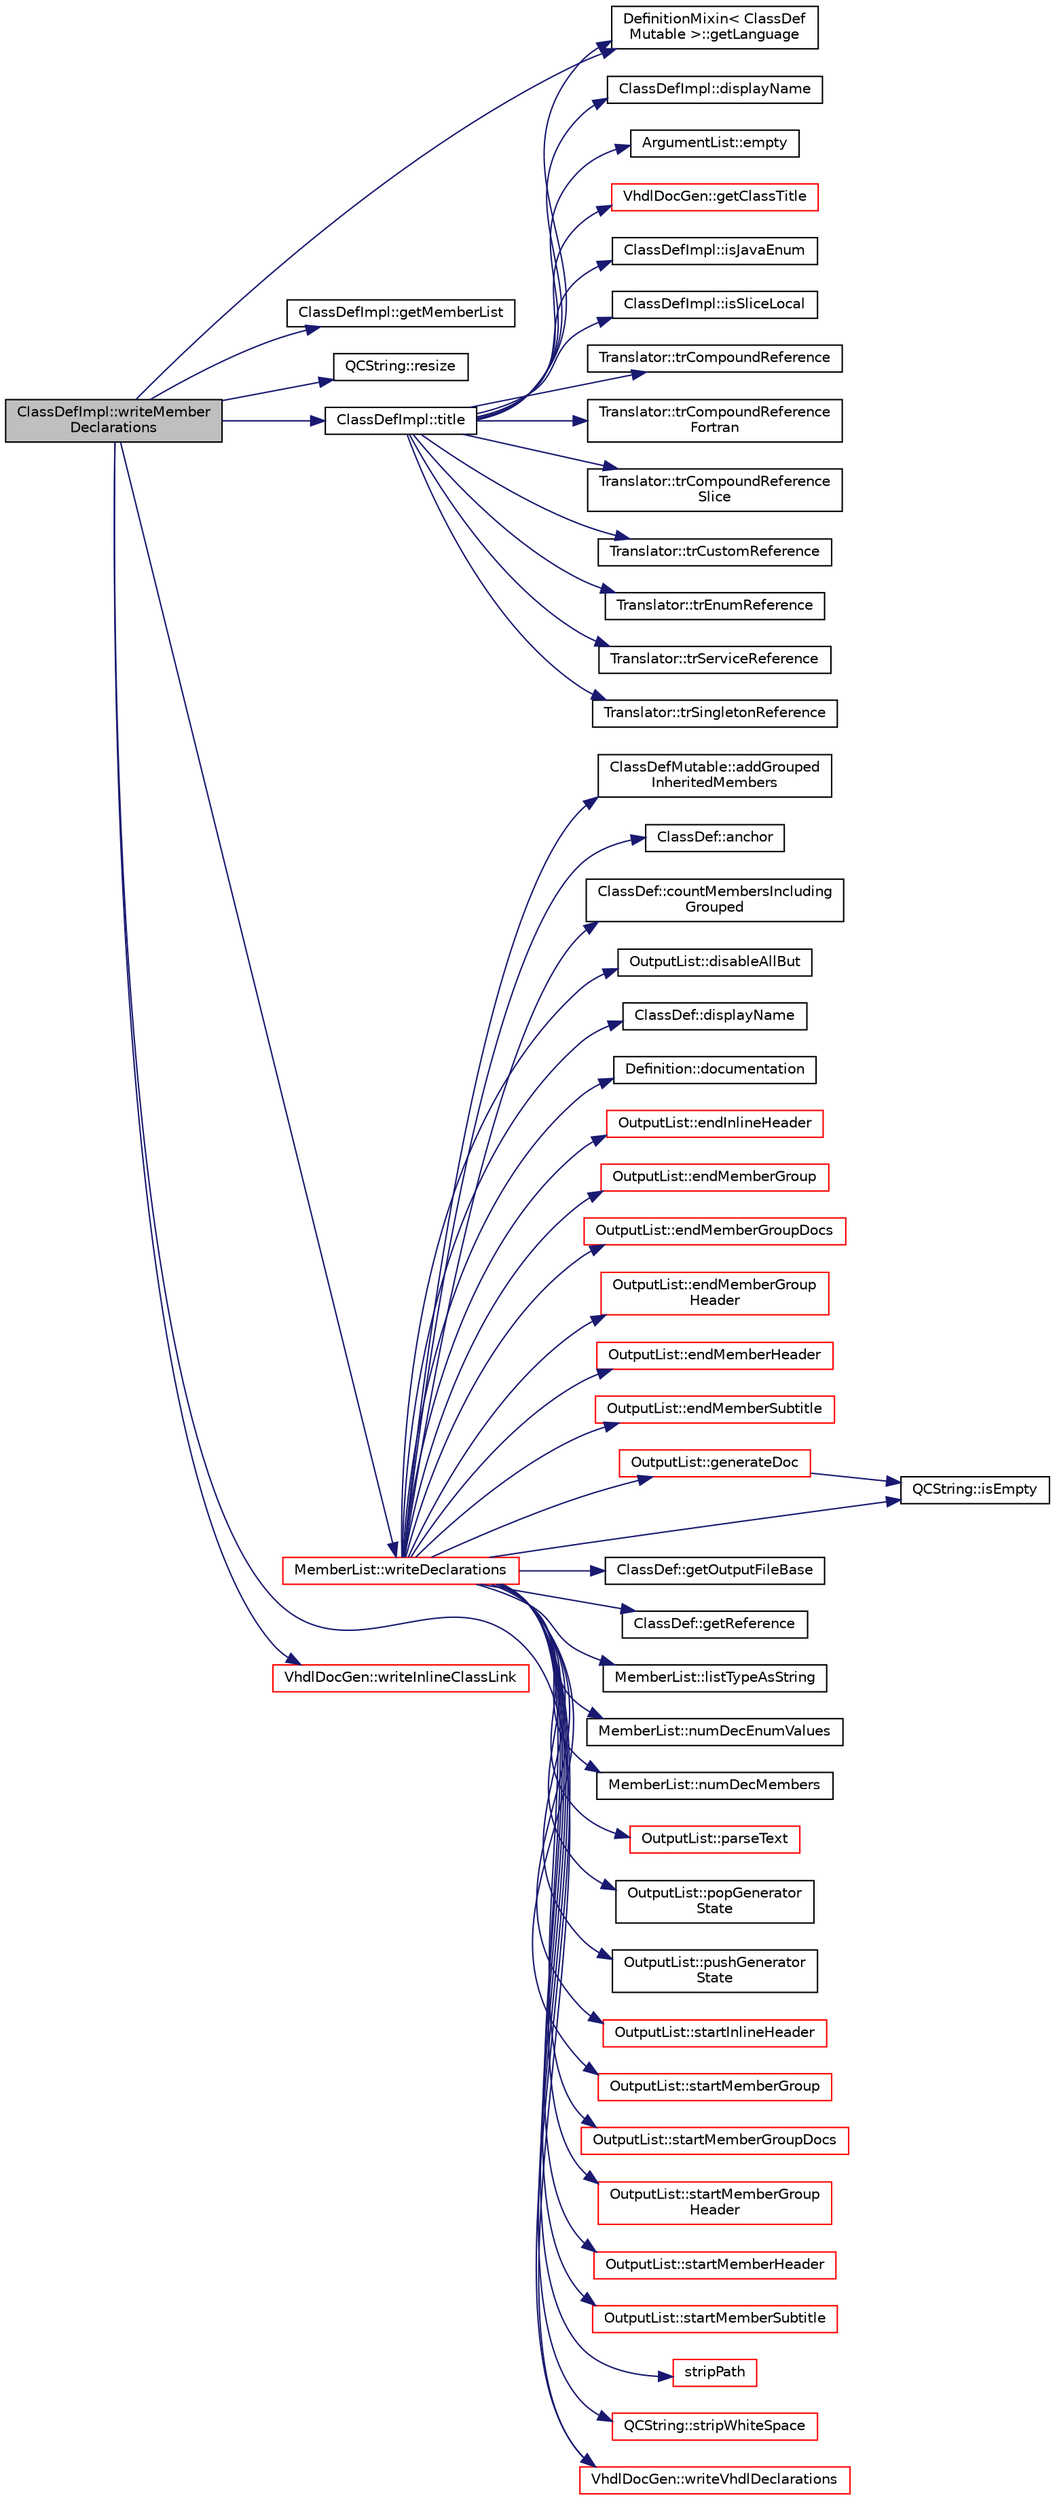 digraph "ClassDefImpl::writeMemberDeclarations"
{
 // LATEX_PDF_SIZE
  edge [fontname="Helvetica",fontsize="10",labelfontname="Helvetica",labelfontsize="10"];
  node [fontname="Helvetica",fontsize="10",shape=record];
  rankdir="LR";
  Node1 [label="ClassDefImpl::writeMember\lDeclarations",height=0.2,width=0.4,color="black", fillcolor="grey75", style="filled", fontcolor="black",tooltip=" "];
  Node1 -> Node2 [color="midnightblue",fontsize="10",style="solid",fontname="Helvetica"];
  Node2 [label="DefinitionMixin\< ClassDef\lMutable \>::getLanguage",height=0.2,width=0.4,color="black", fillcolor="white", style="filled",URL="$classDefinitionMixin.html#a2ec39daf3ce8b2fcbeb38da43e840397",tooltip=" "];
  Node1 -> Node3 [color="midnightblue",fontsize="10",style="solid",fontname="Helvetica"];
  Node3 [label="ClassDefImpl::getMemberList",height=0.2,width=0.4,color="black", fillcolor="white", style="filled",URL="$classClassDefImpl.html#aa3a60cbf714583d56785f6ec4494a938",tooltip=" "];
  Node1 -> Node4 [color="midnightblue",fontsize="10",style="solid",fontname="Helvetica"];
  Node4 [label="QCString::resize",height=0.2,width=0.4,color="black", fillcolor="white", style="filled",URL="$classQCString.html#a993474e2da59141336e6105b8e154f2b",tooltip=" "];
  Node1 -> Node5 [color="midnightblue",fontsize="10",style="solid",fontname="Helvetica"];
  Node5 [label="ClassDefImpl::title",height=0.2,width=0.4,color="black", fillcolor="white", style="filled",URL="$classClassDefImpl.html#a9549ac83d92dff3f4ad1016b94b536b7",tooltip=" "];
  Node5 -> Node6 [color="midnightblue",fontsize="10",style="solid",fontname="Helvetica"];
  Node6 [label="ClassDefImpl::displayName",height=0.2,width=0.4,color="black", fillcolor="white", style="filled",URL="$classClassDefImpl.html#a52fbc57970ed8330c54702ef839024b0",tooltip=" "];
  Node5 -> Node7 [color="midnightblue",fontsize="10",style="solid",fontname="Helvetica"];
  Node7 [label="ArgumentList::empty",height=0.2,width=0.4,color="black", fillcolor="white", style="filled",URL="$classArgumentList.html#aaa15ddcfdb06a535a3398f1dc73d336d",tooltip=" "];
  Node5 -> Node8 [color="midnightblue",fontsize="10",style="solid",fontname="Helvetica"];
  Node8 [label="VhdlDocGen::getClassTitle",height=0.2,width=0.4,color="red", fillcolor="white", style="filled",URL="$classVhdlDocGen.html#ad5d4c791af3f2943467c7c7af558d83a",tooltip=" "];
  Node5 -> Node2 [color="midnightblue",fontsize="10",style="solid",fontname="Helvetica"];
  Node5 -> Node21 [color="midnightblue",fontsize="10",style="solid",fontname="Helvetica"];
  Node21 [label="ClassDefImpl::isJavaEnum",height=0.2,width=0.4,color="black", fillcolor="white", style="filled",URL="$classClassDefImpl.html#ac4ec68976f1fedf10b3a389a7688eb64",tooltip=" "];
  Node5 -> Node22 [color="midnightblue",fontsize="10",style="solid",fontname="Helvetica"];
  Node22 [label="ClassDefImpl::isSliceLocal",height=0.2,width=0.4,color="black", fillcolor="white", style="filled",URL="$classClassDefImpl.html#a6af5dd0fc6091f961b999179d8c7730e",tooltip=" "];
  Node5 -> Node23 [color="midnightblue",fontsize="10",style="solid",fontname="Helvetica"];
  Node23 [label="Translator::trCompoundReference",height=0.2,width=0.4,color="black", fillcolor="white", style="filled",URL="$classTranslator.html#a272732383a9564fc3bd204c12e3d6362",tooltip=" "];
  Node5 -> Node24 [color="midnightblue",fontsize="10",style="solid",fontname="Helvetica"];
  Node24 [label="Translator::trCompoundReference\lFortran",height=0.2,width=0.4,color="black", fillcolor="white", style="filled",URL="$classTranslator.html#af202992af9669ac40ed2574dc0c13562",tooltip=" "];
  Node5 -> Node25 [color="midnightblue",fontsize="10",style="solid",fontname="Helvetica"];
  Node25 [label="Translator::trCompoundReference\lSlice",height=0.2,width=0.4,color="black", fillcolor="white", style="filled",URL="$classTranslator.html#af533935abdbca221d1c3a54dbec00ed1",tooltip=" "];
  Node5 -> Node26 [color="midnightblue",fontsize="10",style="solid",fontname="Helvetica"];
  Node26 [label="Translator::trCustomReference",height=0.2,width=0.4,color="black", fillcolor="white", style="filled",URL="$classTranslator.html#ae49d86719b9b65372fc8455c747981d3",tooltip=" "];
  Node5 -> Node27 [color="midnightblue",fontsize="10",style="solid",fontname="Helvetica"];
  Node27 [label="Translator::trEnumReference",height=0.2,width=0.4,color="black", fillcolor="white", style="filled",URL="$classTranslator.html#a3befe2b4b27cc2947b3d3045561e675b",tooltip=" "];
  Node5 -> Node28 [color="midnightblue",fontsize="10",style="solid",fontname="Helvetica"];
  Node28 [label="Translator::trServiceReference",height=0.2,width=0.4,color="black", fillcolor="white", style="filled",URL="$classTranslator.html#ae0d322113ba0cbd8abd60503f0d2a9e9",tooltip=" "];
  Node5 -> Node29 [color="midnightblue",fontsize="10",style="solid",fontname="Helvetica"];
  Node29 [label="Translator::trSingletonReference",height=0.2,width=0.4,color="black", fillcolor="white", style="filled",URL="$classTranslator.html#a810cbf2a7449889e98f5c5d11c62a620",tooltip=" "];
  Node1 -> Node30 [color="midnightblue",fontsize="10",style="solid",fontname="Helvetica"];
  Node30 [label="MemberList::writeDeclarations",height=0.2,width=0.4,color="red", fillcolor="white", style="filled",URL="$classMemberList.html#a231d8ab5221571c3702e995c53691e1f",tooltip=" "];
  Node30 -> Node31 [color="midnightblue",fontsize="10",style="solid",fontname="Helvetica"];
  Node31 [label="ClassDefMutable::addGrouped\lInheritedMembers",height=0.2,width=0.4,color="black", fillcolor="white", style="filled",URL="$classClassDefMutable.html#a785f5cfb30497385fd978a035c335bb2",tooltip=" "];
  Node30 -> Node32 [color="midnightblue",fontsize="10",style="solid",fontname="Helvetica"];
  Node32 [label="ClassDef::anchor",height=0.2,width=0.4,color="black", fillcolor="white", style="filled",URL="$classClassDef.html#a7016b59e40eefbd4e9a1cc6fa43e0bff",tooltip=" "];
  Node30 -> Node33 [color="midnightblue",fontsize="10",style="solid",fontname="Helvetica"];
  Node33 [label="ClassDef::countMembersIncluding\lGrouped",height=0.2,width=0.4,color="black", fillcolor="white", style="filled",URL="$classClassDef.html#aa08a21c84b7e1718d8f2701bc3af6291",tooltip=" "];
  Node30 -> Node34 [color="midnightblue",fontsize="10",style="solid",fontname="Helvetica"];
  Node34 [label="OutputList::disableAllBut",height=0.2,width=0.4,color="black", fillcolor="white", style="filled",URL="$classOutputList.html#a73f9be626eea01f1ccd1b446dcf2c003",tooltip=" "];
  Node30 -> Node35 [color="midnightblue",fontsize="10",style="solid",fontname="Helvetica"];
  Node35 [label="ClassDef::displayName",height=0.2,width=0.4,color="black", fillcolor="white", style="filled",URL="$classClassDef.html#af634536e75a73d841ccd9f5dae55d4c2",tooltip=" "];
  Node30 -> Node36 [color="midnightblue",fontsize="10",style="solid",fontname="Helvetica"];
  Node36 [label="Definition::documentation",height=0.2,width=0.4,color="black", fillcolor="white", style="filled",URL="$classDefinition.html#abdafb43ac7208aedc3795b02c9b5125a",tooltip=" "];
  Node30 -> Node37 [color="midnightblue",fontsize="10",style="solid",fontname="Helvetica"];
  Node37 [label="OutputList::endInlineHeader",height=0.2,width=0.4,color="red", fillcolor="white", style="filled",URL="$classOutputList.html#a38e8c68dc35efa5e22e9152f25d8b4eb",tooltip=" "];
  Node30 -> Node39 [color="midnightblue",fontsize="10",style="solid",fontname="Helvetica"];
  Node39 [label="OutputList::endMemberGroup",height=0.2,width=0.4,color="red", fillcolor="white", style="filled",URL="$classOutputList.html#ac38b30488a0d82de3aa04b7ae30ed48e",tooltip=" "];
  Node30 -> Node41 [color="midnightblue",fontsize="10",style="solid",fontname="Helvetica"];
  Node41 [label="OutputList::endMemberGroupDocs",height=0.2,width=0.4,color="red", fillcolor="white", style="filled",URL="$classOutputList.html#a3cf86cdcd2fb2e853a0bd5be6edb1858",tooltip=" "];
  Node30 -> Node43 [color="midnightblue",fontsize="10",style="solid",fontname="Helvetica"];
  Node43 [label="OutputList::endMemberGroup\lHeader",height=0.2,width=0.4,color="red", fillcolor="white", style="filled",URL="$classOutputList.html#ac13352584de9c19dd2776d49c1e9bf30",tooltip=" "];
  Node30 -> Node45 [color="midnightblue",fontsize="10",style="solid",fontname="Helvetica"];
  Node45 [label="OutputList::endMemberHeader",height=0.2,width=0.4,color="red", fillcolor="white", style="filled",URL="$classOutputList.html#ad50904387e56ccb6532385bfe525e9a2",tooltip=" "];
  Node30 -> Node47 [color="midnightblue",fontsize="10",style="solid",fontname="Helvetica"];
  Node47 [label="OutputList::endMemberSubtitle",height=0.2,width=0.4,color="red", fillcolor="white", style="filled",URL="$classOutputList.html#ad7bb1f47d3fe0d2bc473093e405f348e",tooltip=" "];
  Node30 -> Node49 [color="midnightblue",fontsize="10",style="solid",fontname="Helvetica"];
  Node49 [label="OutputList::generateDoc",height=0.2,width=0.4,color="red", fillcolor="white", style="filled",URL="$classOutputList.html#a877c62aba09007547061b82a62e8c6dd",tooltip=" "];
  Node49 -> Node16 [color="midnightblue",fontsize="10",style="solid",fontname="Helvetica"];
  Node16 [label="QCString::isEmpty",height=0.2,width=0.4,color="black", fillcolor="white", style="filled",URL="$classQCString.html#a621c4090d69ad7d05ef8e5234376c3d8",tooltip=" "];
  Node30 -> Node120 [color="midnightblue",fontsize="10",style="solid",fontname="Helvetica"];
  Node120 [label="ClassDef::getOutputFileBase",height=0.2,width=0.4,color="black", fillcolor="white", style="filled",URL="$classClassDef.html#a12a8f241e90a0cb0bdf19c27bf2025b0",tooltip=" "];
  Node30 -> Node121 [color="midnightblue",fontsize="10",style="solid",fontname="Helvetica"];
  Node121 [label="ClassDef::getReference",height=0.2,width=0.4,color="black", fillcolor="white", style="filled",URL="$classClassDef.html#a5ca8b91f73e7989abdceb8958dcb0b59",tooltip=" "];
  Node30 -> Node16 [color="midnightblue",fontsize="10",style="solid",fontname="Helvetica"];
  Node30 -> Node156 [color="midnightblue",fontsize="10",style="solid",fontname="Helvetica"];
  Node156 [label="MemberList::listTypeAsString",height=0.2,width=0.4,color="black", fillcolor="white", style="filled",URL="$classMemberList.html#ac0fbfaf649f81b17c268d1cd56c41da6",tooltip=" "];
  Node30 -> Node157 [color="midnightblue",fontsize="10",style="solid",fontname="Helvetica"];
  Node157 [label="MemberList::numDecEnumValues",height=0.2,width=0.4,color="black", fillcolor="white", style="filled",URL="$classMemberList.html#a0e56354cdbfba74141bac5b1fedbebbc",tooltip=" "];
  Node30 -> Node158 [color="midnightblue",fontsize="10",style="solid",fontname="Helvetica"];
  Node158 [label="MemberList::numDecMembers",height=0.2,width=0.4,color="black", fillcolor="white", style="filled",URL="$classMemberList.html#a44322cca2b89d97eac0bbb4ac2f734ab",tooltip=" "];
  Node30 -> Node159 [color="midnightblue",fontsize="10",style="solid",fontname="Helvetica"];
  Node159 [label="OutputList::parseText",height=0.2,width=0.4,color="red", fillcolor="white", style="filled",URL="$classOutputList.html#adfdcf2ba925f05be8beb8cf43deb168a",tooltip=" "];
  Node30 -> Node166 [color="midnightblue",fontsize="10",style="solid",fontname="Helvetica"];
  Node166 [label="OutputList::popGenerator\lState",height=0.2,width=0.4,color="black", fillcolor="white", style="filled",URL="$classOutputList.html#a94eb1af2ea07425ef1faa539d24adcf8",tooltip=" "];
  Node30 -> Node167 [color="midnightblue",fontsize="10",style="solid",fontname="Helvetica"];
  Node167 [label="OutputList::pushGenerator\lState",height=0.2,width=0.4,color="black", fillcolor="white", style="filled",URL="$classOutputList.html#a885957a64f7d87aefb663c4ec903188f",tooltip=" "];
  Node30 -> Node168 [color="midnightblue",fontsize="10",style="solid",fontname="Helvetica"];
  Node168 [label="OutputList::startInlineHeader",height=0.2,width=0.4,color="red", fillcolor="white", style="filled",URL="$classOutputList.html#a8e3c4abdce2bc3800e782a435db5437f",tooltip=" "];
  Node30 -> Node170 [color="midnightblue",fontsize="10",style="solid",fontname="Helvetica"];
  Node170 [label="OutputList::startMemberGroup",height=0.2,width=0.4,color="red", fillcolor="white", style="filled",URL="$classOutputList.html#a6e6c176d640939fce848f044037209c8",tooltip=" "];
  Node30 -> Node172 [color="midnightblue",fontsize="10",style="solid",fontname="Helvetica"];
  Node172 [label="OutputList::startMemberGroupDocs",height=0.2,width=0.4,color="red", fillcolor="white", style="filled",URL="$classOutputList.html#ac78054f50bad730b62b3456699d9a350",tooltip=" "];
  Node30 -> Node174 [color="midnightblue",fontsize="10",style="solid",fontname="Helvetica"];
  Node174 [label="OutputList::startMemberGroup\lHeader",height=0.2,width=0.4,color="red", fillcolor="white", style="filled",URL="$classOutputList.html#a04ed9f8df2b249675a1788eee8cd97aa",tooltip=" "];
  Node30 -> Node176 [color="midnightblue",fontsize="10",style="solid",fontname="Helvetica"];
  Node176 [label="OutputList::startMemberHeader",height=0.2,width=0.4,color="red", fillcolor="white", style="filled",URL="$classOutputList.html#af6404ab3a071c87189d8b8dd2f0d2ef1",tooltip=" "];
  Node30 -> Node178 [color="midnightblue",fontsize="10",style="solid",fontname="Helvetica"];
  Node178 [label="OutputList::startMemberSubtitle",height=0.2,width=0.4,color="red", fillcolor="white", style="filled",URL="$classOutputList.html#add8c37a5cb21fb366c941cea862b2285",tooltip=" "];
  Node30 -> Node180 [color="midnightblue",fontsize="10",style="solid",fontname="Helvetica"];
  Node180 [label="stripPath",height=0.2,width=0.4,color="red", fillcolor="white", style="filled",URL="$util_8cpp.html#a3d37ec79f266698bd836af54ba75e63e",tooltip=" "];
  Node30 -> Node89 [color="midnightblue",fontsize="10",style="solid",fontname="Helvetica"];
  Node89 [label="QCString::stripWhiteSpace",height=0.2,width=0.4,color="red", fillcolor="white", style="filled",URL="$classQCString.html#a66269a694d9e6961bfd145bb4ca72f42",tooltip="returns a copy of this string with leading and trailing whitespace removed"];
  Node30 -> Node235 [color="midnightblue",fontsize="10",style="solid",fontname="Helvetica"];
  Node235 [label="VhdlDocGen::writeVhdlDeclarations",height=0.2,width=0.4,color="red", fillcolor="white", style="filled",URL="$classVhdlDocGen.html#a0fdb360018252bfc77e0560b42a3f996",tooltip=" "];
  Node1 -> Node237 [color="midnightblue",fontsize="10",style="solid",fontname="Helvetica"];
  Node237 [label="VhdlDocGen::writeInlineClassLink",height=0.2,width=0.4,color="red", fillcolor="white", style="filled",URL="$classVhdlDocGen.html#a67f47b8dc11d967ee47e9bda86fff7e0",tooltip=" "];
  Node1 -> Node235 [color="midnightblue",fontsize="10",style="solid",fontname="Helvetica"];
}
